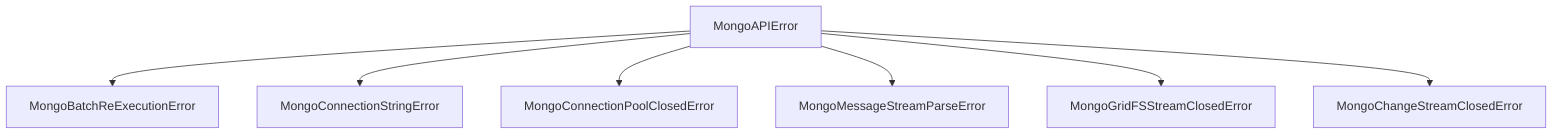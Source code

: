 graph TD
    MongoAPIError --> MongoBatchReExecutionError
    MongoAPIError --> MongoConnectionStringError
    MongoAPIError --> MongoConnectionPoolClosedError
    MongoAPIError --> MongoMessageStreamParseError
    MongoAPIError --> MongoGridFSStreamClosedError
    MongoAPIError --> MongoChangeStreamClosedError